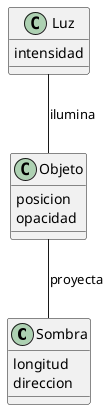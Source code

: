 @startuml

class Sombra {
    longitud
    direccion
}

class Luz {
    intensidad
}

class Objeto {
    posicion
    opacidad
}

Luz -- Objeto : ilumina
Objeto -- Sombra : proyecta

@enduml